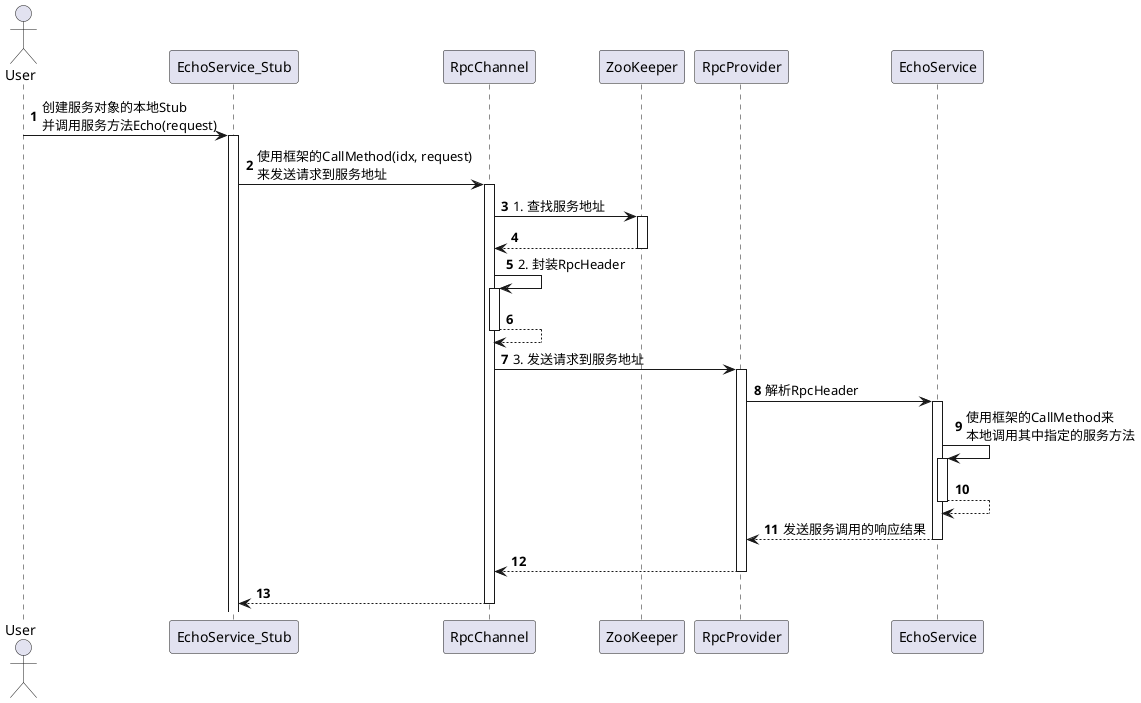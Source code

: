 @startuml RPC调用流程
autonumber
autoactivate on

actor User
participant EchoService_Stub
participant RpcChannel
participant ZooKeeper
participant RpcProvider
participant EchoService

User -> EchoService_Stub : 创建服务对象的本地Stub\n并调用服务方法Echo(request)
EchoService_Stub -> RpcChannel : 使用框架的CallMethod(idx, request)\n来发送请求到服务地址
RpcChannel -> ZooKeeper : 1. 查找服务地址
return
RpcChannel -> RpcChannel : 2. 封装RpcHeader
return
RpcChannel -> RpcProvider : 3. 发送请求到服务地址
RpcProvider -> EchoService : 解析RpcHeader
EchoService -> EchoService : 使用框架的CallMethod来\n本地调用其中指定的服务方法
return
return 发送服务调用的响应结果
return
return

@enduml